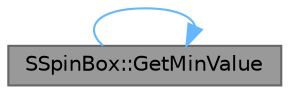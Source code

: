 digraph "SSpinBox::GetMinValue"
{
 // INTERACTIVE_SVG=YES
 // LATEX_PDF_SIZE
  bgcolor="transparent";
  edge [fontname=Helvetica,fontsize=10,labelfontname=Helvetica,labelfontsize=10];
  node [fontname=Helvetica,fontsize=10,shape=box,height=0.2,width=0.4];
  rankdir="LR";
  Node1 [id="Node000001",label="SSpinBox::GetMinValue",height=0.2,width=0.4,color="gray40", fillcolor="grey60", style="filled", fontcolor="black",tooltip="See the MinValue attribute."];
  Node1 -> Node1 [id="edge1_Node000001_Node000001",color="steelblue1",style="solid",tooltip=" "];
}
